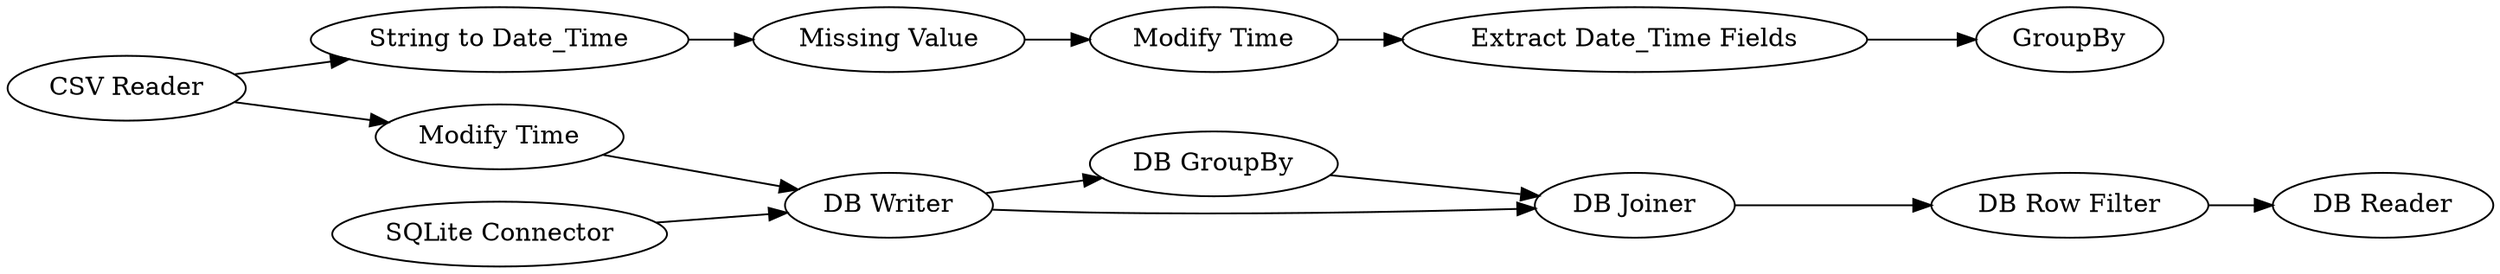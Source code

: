 digraph {
	51 -> 52
	61 -> 62
	41 -> 50
	41 -> 51
	55 -> 56
	60 -> 62
	54 -> 55
	57 -> 60
	62 -> 63
	63 -> 45
	52 -> 54
	50 -> 60
	60 -> 61
	57 [label="SQLite Connector"]
	55 [label="Extract Date_Time Fields"]
	50 [label="Modify Time"]
	62 [label="DB Joiner"]
	41 [label="CSV Reader"]
	45 [label="DB Reader"]
	51 [label="String to Date_Time"]
	56 [label=GroupBy]
	61 [label="DB GroupBy"]
	63 [label="DB Row Filter"]
	54 [label="Modify Time"]
	52 [label="Missing Value"]
	60 [label="DB Writer"]
	rankdir=LR
}
